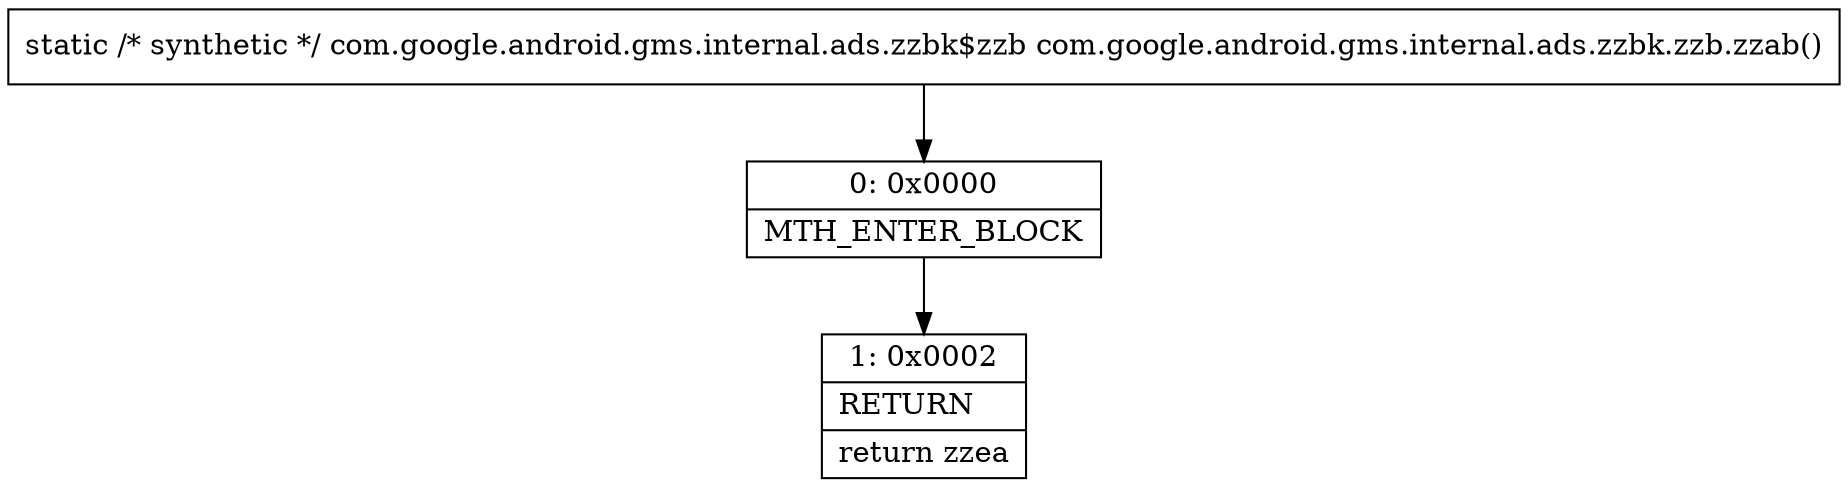 digraph "CFG forcom.google.android.gms.internal.ads.zzbk.zzb.zzab()Lcom\/google\/android\/gms\/internal\/ads\/zzbk$zzb;" {
Node_0 [shape=record,label="{0\:\ 0x0000|MTH_ENTER_BLOCK\l}"];
Node_1 [shape=record,label="{1\:\ 0x0002|RETURN\l|return zzea\l}"];
MethodNode[shape=record,label="{static \/* synthetic *\/ com.google.android.gms.internal.ads.zzbk$zzb com.google.android.gms.internal.ads.zzbk.zzb.zzab() }"];
MethodNode -> Node_0;
Node_0 -> Node_1;
}

